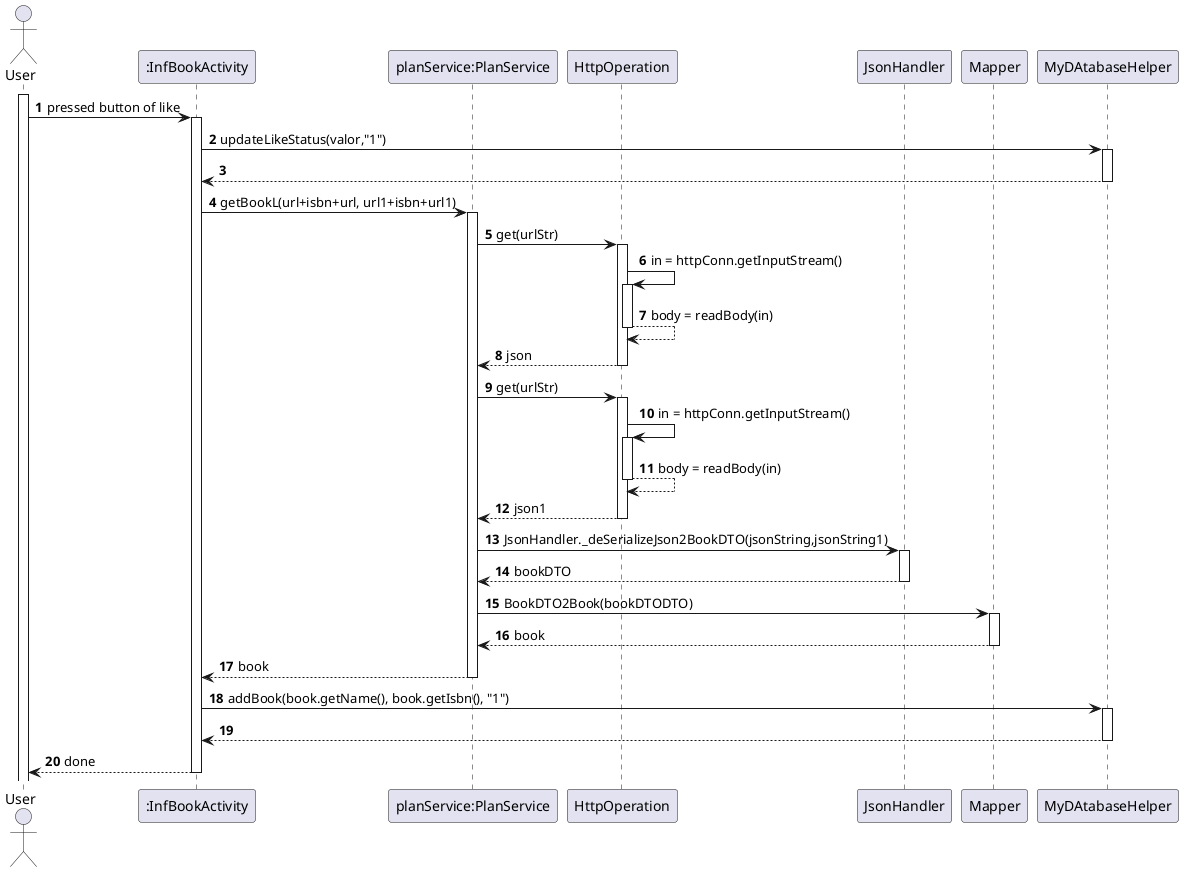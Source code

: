 @startuml
'https://plantuml.com/sequence-diagram
autoactivate on
autonumber

actor "User" as User
participant ":InfBookActivity" as Activity
participant "planService:PlanService" as Service
participant "HttpOperation" as HTTP
participant "JsonHandler" as JsonHandler
participant "Mapper" as Mapper
participant "MyDAtabaseHelper" as Database
activate User

User -> Activity: pressed button of like
Activity -> Database: updateLikeStatus(valor,"1")
Database --> Activity

Activity -> Service: getBookL(url+isbn+url, url1+isbn+url1)
Service -> HTTP: get(urlStr)
HTTP -> HTTP: in = httpConn.getInputStream()
HTTP --> HTTP: body = readBody(in)
HTTP --> Service : json
Service -> HTTP: get(urlStr)
HTTP -> HTTP: in = httpConn.getInputStream()
HTTP --> HTTP: body = readBody(in)
HTTP --> Service : json1
Service -> JsonHandler : JsonHandler._deSerializeJson2BookDTO(jsonString,jsonString1)
JsonHandler --> Service: bookDTO
Service -> Mapper: BookDTO2Book(bookDTODTO)
Mapper --> Service :book
Service --> Activity : book

Activity -> Database : addBook(book.getName(), book.getIsbn(), "1")
Database --> Activity
Activity--> User:done

@enduml